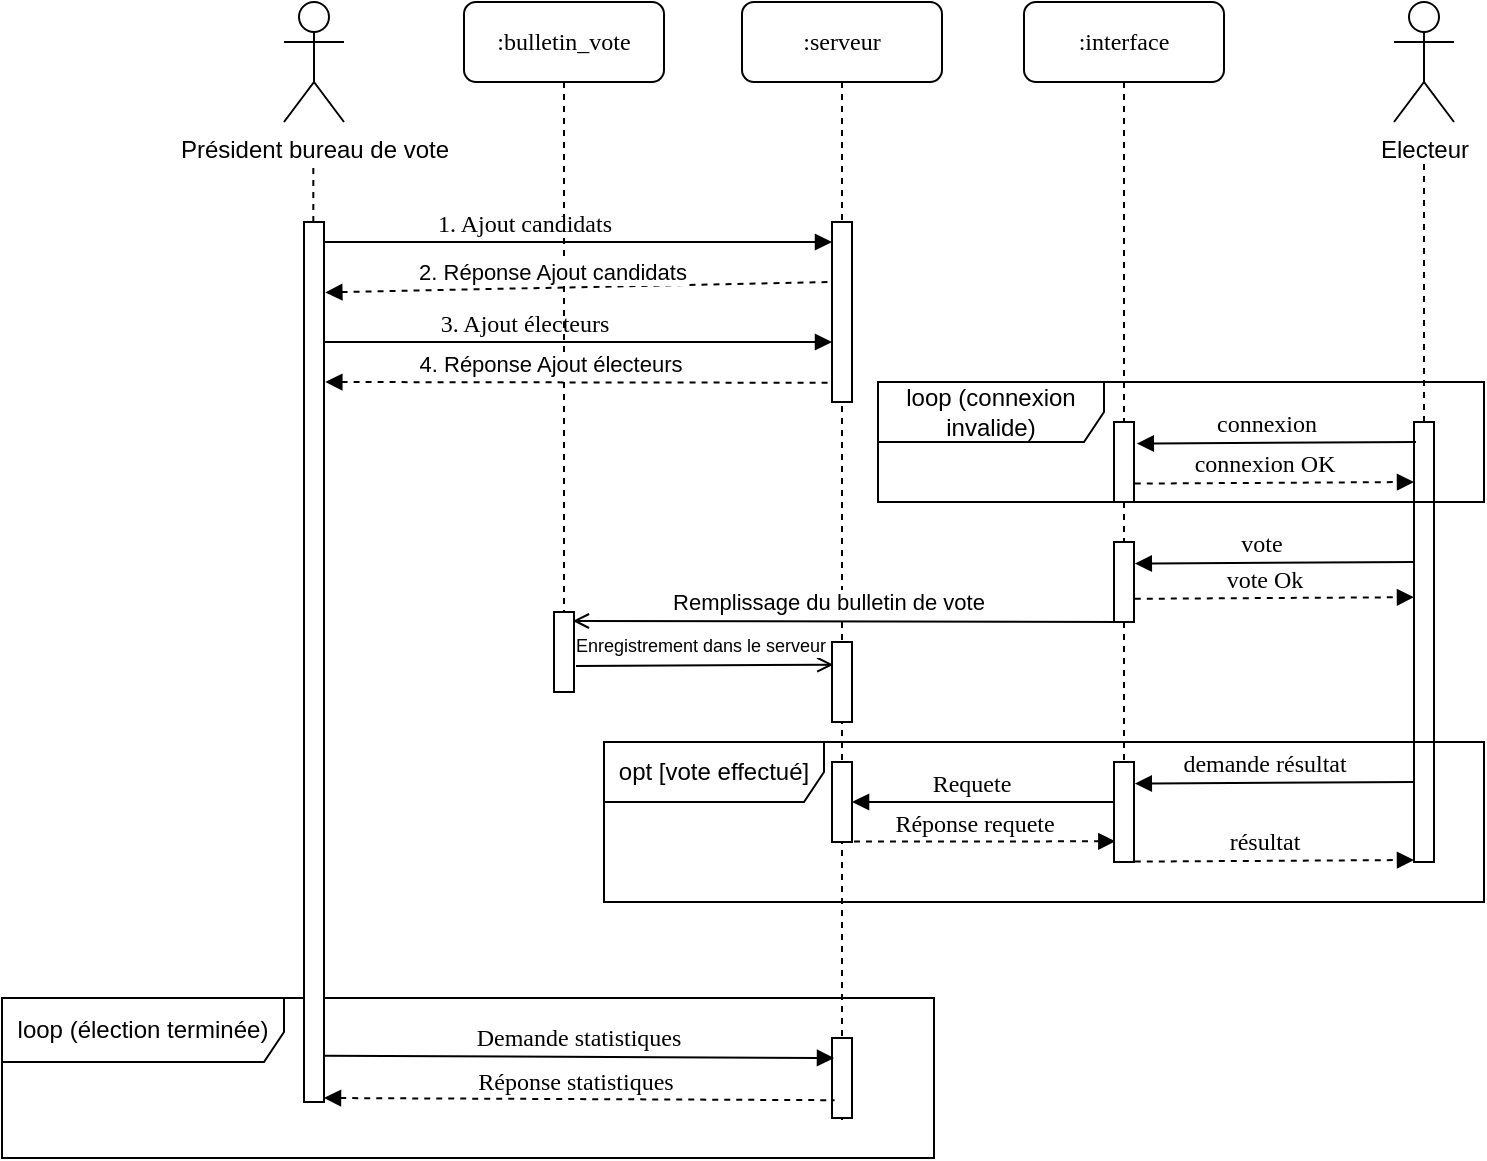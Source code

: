 <mxfile version="13.9.9" type="device"><diagram name="Page-1" id="13e1069c-82ec-6db2-03f1-153e76fe0fe0"><mxGraphModel dx="2193" dy="983" grid="1" gridSize="10" guides="1" tooltips="1" connect="1" arrows="1" fold="1" page="1" pageScale="1" pageWidth="1100" pageHeight="850" background="#ffffff" math="0" shadow="0"><root><mxCell id="0"/><mxCell id="1" parent="0"/><mxCell id="cpVJkndnbCMHp4B4UY3e-47" value="" style="group" vertex="1" connectable="0" parent="1"><mxGeometry x="450" y="80" width="600" height="560" as="geometry"/></mxCell><mxCell id="7baba1c4bc27f4b0-4" value=":bulletin_vote" style="shape=umlLifeline;perimeter=lifelinePerimeter;whiteSpace=wrap;html=1;container=1;collapsible=0;recursiveResize=0;outlineConnect=0;rounded=1;shadow=0;comic=0;labelBackgroundColor=none;strokeWidth=1;fontFamily=Verdana;fontSize=12;align=center;" parent="cpVJkndnbCMHp4B4UY3e-47" vertex="1"><mxGeometry x="90" width="100" height="340" as="geometry"/></mxCell><mxCell id="cpVJkndnbCMHp4B4UY3e-29" value="" style="html=1;points=[];perimeter=orthogonalPerimeter;rounded=0;shadow=0;comic=0;labelBackgroundColor=none;strokeWidth=1;fontFamily=Verdana;fontSize=12;align=center;" vertex="1" parent="7baba1c4bc27f4b0-4"><mxGeometry x="45" y="305" width="10" height="40" as="geometry"/></mxCell><mxCell id="7baba1c4bc27f4b0-5" value=":serveur" style="shape=umlLifeline;perimeter=lifelinePerimeter;whiteSpace=wrap;html=1;container=1;collapsible=0;recursiveResize=0;outlineConnect=0;rounded=1;shadow=0;comic=0;labelBackgroundColor=none;strokeWidth=1;fontFamily=Verdana;fontSize=12;align=center;" parent="cpVJkndnbCMHp4B4UY3e-47" vertex="1"><mxGeometry x="229" width="100" height="560" as="geometry"/></mxCell><mxCell id="cpVJkndnbCMHp4B4UY3e-33" value="" style="html=1;points=[];perimeter=orthogonalPerimeter;rounded=0;shadow=0;comic=0;labelBackgroundColor=none;strokeWidth=1;fontFamily=Verdana;fontSize=12;align=center;" vertex="1" parent="7baba1c4bc27f4b0-5"><mxGeometry x="45" y="320" width="10" height="40" as="geometry"/></mxCell><mxCell id="cpVJkndnbCMHp4B4UY3e-38" value="" style="html=1;points=[];perimeter=orthogonalPerimeter;rounded=0;shadow=0;comic=0;labelBackgroundColor=none;strokeWidth=1;fontFamily=Verdana;fontSize=12;align=center;" vertex="1" parent="7baba1c4bc27f4b0-5"><mxGeometry x="45" y="380" width="10" height="40" as="geometry"/></mxCell><mxCell id="cpVJkndnbCMHp4B4UY3e-40" value="" style="html=1;points=[];perimeter=orthogonalPerimeter;rounded=0;shadow=0;comic=0;labelBackgroundColor=none;strokeWidth=1;fontFamily=Verdana;fontSize=12;align=center;" vertex="1" parent="7baba1c4bc27f4b0-5"><mxGeometry x="45" y="518" width="10" height="40" as="geometry"/></mxCell><mxCell id="cpVJkndnbCMHp4B4UY3e-45" value="loop (élection terminée)" style="shape=umlFrame;whiteSpace=wrap;html=1;width=141;height=32;" vertex="1" parent="7baba1c4bc27f4b0-5"><mxGeometry x="-370" y="498" width="466" height="80" as="geometry"/></mxCell><mxCell id="7baba1c4bc27f4b0-6" value=":interface" style="shape=umlLifeline;perimeter=lifelinePerimeter;whiteSpace=wrap;html=1;container=1;collapsible=0;recursiveResize=0;outlineConnect=0;rounded=1;shadow=0;comic=0;labelBackgroundColor=none;strokeWidth=1;fontFamily=Verdana;fontSize=12;align=center;" parent="cpVJkndnbCMHp4B4UY3e-47" vertex="1"><mxGeometry x="370" width="100" height="430" as="geometry"/></mxCell><mxCell id="cpVJkndnbCMHp4B4UY3e-15" value="" style="html=1;points=[];perimeter=orthogonalPerimeter;rounded=0;shadow=0;comic=0;labelBackgroundColor=none;strokeWidth=1;fontFamily=Verdana;fontSize=12;align=center;" vertex="1" parent="7baba1c4bc27f4b0-6"><mxGeometry x="45" y="210" width="10" height="40" as="geometry"/></mxCell><mxCell id="cpVJkndnbCMHp4B4UY3e-25" value="" style="html=1;points=[];perimeter=orthogonalPerimeter;rounded=0;shadow=0;comic=0;labelBackgroundColor=none;strokeWidth=1;fontFamily=Verdana;fontSize=12;align=center;" vertex="1" parent="7baba1c4bc27f4b0-6"><mxGeometry x="45" y="270" width="10" height="40" as="geometry"/></mxCell><mxCell id="cpVJkndnbCMHp4B4UY3e-34" value="" style="html=1;points=[];perimeter=orthogonalPerimeter;rounded=0;shadow=0;comic=0;labelBackgroundColor=none;strokeWidth=1;fontFamily=Verdana;fontSize=12;align=center;" vertex="1" parent="7baba1c4bc27f4b0-6"><mxGeometry x="45" y="380" width="10" height="50" as="geometry"/></mxCell><mxCell id="7baba1c4bc27f4b0-19" value="" style="html=1;points=[];perimeter=orthogonalPerimeter;rounded=0;shadow=0;comic=0;labelBackgroundColor=none;strokeWidth=1;fontFamily=Verdana;fontSize=12;align=center;" parent="cpVJkndnbCMHp4B4UY3e-47" vertex="1"><mxGeometry x="274" y="110" width="10" height="90" as="geometry"/></mxCell><mxCell id="7baba1c4bc27f4b0-29" value="Demande statistiques" style="html=1;verticalAlign=bottom;endArrow=block;labelBackgroundColor=none;fontFamily=Verdana;fontSize=12;elbow=vertical;exitX=0.871;exitY=0.97;exitDx=0;exitDy=0;exitPerimeter=0;" parent="cpVJkndnbCMHp4B4UY3e-47" edge="1"><mxGeometry relative="1" as="geometry"><mxPoint x="19.71" y="526.9" as="sourcePoint"/><mxPoint x="275" y="528" as="targetPoint"/></mxGeometry></mxCell><mxCell id="cpVJkndnbCMHp4B4UY3e-1" value="Président bureau de vote" style="shape=umlActor;verticalLabelPosition=bottom;verticalAlign=top;html=1;outlineConnect=0;" vertex="1" parent="cpVJkndnbCMHp4B4UY3e-47"><mxGeometry width="30" height="60" as="geometry"/></mxCell><mxCell id="cpVJkndnbCMHp4B4UY3e-2" value="Electeur" style="shape=umlActor;verticalLabelPosition=bottom;verticalAlign=top;html=1;outlineConnect=0;" vertex="1" parent="cpVJkndnbCMHp4B4UY3e-47"><mxGeometry x="555" width="30" height="60" as="geometry"/></mxCell><mxCell id="cpVJkndnbCMHp4B4UY3e-3" value="" style="endArrow=none;dashed=1;html=1;" edge="1" parent="cpVJkndnbCMHp4B4UY3e-47"><mxGeometry width="50" height="50" relative="1" as="geometry"><mxPoint x="14.66" y="110" as="sourcePoint"/><mxPoint x="14.66" y="80" as="targetPoint"/></mxGeometry></mxCell><mxCell id="cpVJkndnbCMHp4B4UY3e-4" value="" style="html=1;points=[];perimeter=orthogonalPerimeter;rounded=0;shadow=0;comic=0;labelBackgroundColor=none;strokeWidth=1;fontFamily=Verdana;fontSize=12;align=center;" vertex="1" parent="cpVJkndnbCMHp4B4UY3e-47"><mxGeometry x="10" y="110" width="10" height="440" as="geometry"/></mxCell><mxCell id="cpVJkndnbCMHp4B4UY3e-5" value="1. Ajout candidats" style="html=1;verticalAlign=bottom;endArrow=block;labelBackgroundColor=none;fontFamily=Verdana;fontSize=12;" edge="1" parent="cpVJkndnbCMHp4B4UY3e-47" target="7baba1c4bc27f4b0-19"><mxGeometry x="-0.213" relative="1" as="geometry"><mxPoint x="20" y="120.0" as="sourcePoint"/><mxPoint x="270" y="120" as="targetPoint"/><mxPoint as="offset"/></mxGeometry></mxCell><mxCell id="cpVJkndnbCMHp4B4UY3e-6" value="" style="endArrow=none;dashed=1;html=1;startArrow=block;startFill=1;exitX=1.067;exitY=0.08;exitDx=0;exitDy=0;exitPerimeter=0;" edge="1" parent="cpVJkndnbCMHp4B4UY3e-47" source="cpVJkndnbCMHp4B4UY3e-4"><mxGeometry width="50" height="50" relative="1" as="geometry"><mxPoint x="34" y="140" as="sourcePoint"/><mxPoint x="274" y="140" as="targetPoint"/></mxGeometry></mxCell><mxCell id="cpVJkndnbCMHp4B4UY3e-7" value="2. Réponse Ajout candidats" style="edgeLabel;html=1;align=center;verticalAlign=middle;resizable=0;points=[];" vertex="1" connectable="0" parent="cpVJkndnbCMHp4B4UY3e-6"><mxGeometry x="-0.564" relative="1" as="geometry"><mxPoint x="58.05" y="-9.69" as="offset"/></mxGeometry></mxCell><mxCell id="cpVJkndnbCMHp4B4UY3e-8" value="3. Ajout électeurs" style="html=1;verticalAlign=bottom;endArrow=block;labelBackgroundColor=none;fontFamily=Verdana;fontSize=12;" edge="1" parent="cpVJkndnbCMHp4B4UY3e-47"><mxGeometry x="-0.213" relative="1" as="geometry"><mxPoint x="20" y="170" as="sourcePoint"/><mxPoint x="274" y="170" as="targetPoint"/><mxPoint as="offset"/></mxGeometry></mxCell><mxCell id="cpVJkndnbCMHp4B4UY3e-9" value="" style="endArrow=none;dashed=1;html=1;startArrow=block;startFill=1;exitX=1.067;exitY=0.08;exitDx=0;exitDy=0;exitPerimeter=0;" edge="1" parent="cpVJkndnbCMHp4B4UY3e-47"><mxGeometry width="50" height="50" relative="1" as="geometry"><mxPoint x="20.67" y="190" as="sourcePoint"/><mxPoint x="274.0" y="190.4" as="targetPoint"/></mxGeometry></mxCell><mxCell id="cpVJkndnbCMHp4B4UY3e-10" value="4. Réponse Ajout électeurs" style="edgeLabel;html=1;align=center;verticalAlign=middle;resizable=0;points=[];" vertex="1" connectable="0" parent="cpVJkndnbCMHp4B4UY3e-9"><mxGeometry x="-0.564" relative="1" as="geometry"><mxPoint x="57.05" y="-9.69" as="offset"/></mxGeometry></mxCell><mxCell id="cpVJkndnbCMHp4B4UY3e-11" value="" style="endArrow=none;dashed=1;html=1;" edge="1" parent="cpVJkndnbCMHp4B4UY3e-47" source="cpVJkndnbCMHp4B4UY3e-13"><mxGeometry width="50" height="50" relative="1" as="geometry"><mxPoint x="570" y="350" as="sourcePoint"/><mxPoint x="570" y="80" as="targetPoint"/></mxGeometry></mxCell><mxCell id="cpVJkndnbCMHp4B4UY3e-13" value="" style="html=1;points=[];perimeter=orthogonalPerimeter;rounded=0;shadow=0;comic=0;labelBackgroundColor=none;strokeWidth=1;fontFamily=Verdana;fontSize=12;align=center;" vertex="1" parent="cpVJkndnbCMHp4B4UY3e-47"><mxGeometry x="565" y="210" width="10" height="220" as="geometry"/></mxCell><mxCell id="cpVJkndnbCMHp4B4UY3e-17" value="connexion" style="html=1;verticalAlign=bottom;endArrow=none;labelBackgroundColor=none;fontFamily=Verdana;fontSize=12;endFill=0;startArrow=block;startFill=1;exitX=0.94;exitY=0.27;exitDx=0;exitDy=0;exitPerimeter=0;" edge="1" parent="cpVJkndnbCMHp4B4UY3e-47"><mxGeometry x="-0.074" relative="1" as="geometry"><mxPoint x="426.4" y="220.8" as="sourcePoint"/><mxPoint x="566" y="220" as="targetPoint"/><mxPoint as="offset"/></mxGeometry></mxCell><mxCell id="cpVJkndnbCMHp4B4UY3e-18" value="connexion OK" style="html=1;verticalAlign=bottom;endArrow=block;labelBackgroundColor=none;fontFamily=Verdana;fontSize=12;endFill=1;startArrow=none;startFill=0;exitX=0.94;exitY=0.27;exitDx=0;exitDy=0;exitPerimeter=0;dashed=1;" edge="1" parent="cpVJkndnbCMHp4B4UY3e-47"><mxGeometry x="-0.074" relative="1" as="geometry"><mxPoint x="425.4" y="240.8" as="sourcePoint"/><mxPoint x="565" y="240" as="targetPoint"/><mxPoint as="offset"/></mxGeometry></mxCell><mxCell id="cpVJkndnbCMHp4B4UY3e-26" value="vote&amp;nbsp;" style="html=1;verticalAlign=bottom;endArrow=none;labelBackgroundColor=none;fontFamily=Verdana;fontSize=12;endFill=0;startArrow=block;startFill=1;exitX=0.94;exitY=0.27;exitDx=0;exitDy=0;exitPerimeter=0;" edge="1" parent="cpVJkndnbCMHp4B4UY3e-47"><mxGeometry x="-0.074" relative="1" as="geometry"><mxPoint x="425.4" y="280.8" as="sourcePoint"/><mxPoint x="565" y="280" as="targetPoint"/><mxPoint as="offset"/></mxGeometry></mxCell><mxCell id="cpVJkndnbCMHp4B4UY3e-27" value="vote Ok" style="html=1;verticalAlign=bottom;endArrow=block;labelBackgroundColor=none;fontFamily=Verdana;fontSize=12;endFill=1;startArrow=none;startFill=0;exitX=0.94;exitY=0.27;exitDx=0;exitDy=0;exitPerimeter=0;dashed=1;" edge="1" parent="cpVJkndnbCMHp4B4UY3e-47"><mxGeometry x="-0.074" relative="1" as="geometry"><mxPoint x="425.4" y="298.4" as="sourcePoint"/><mxPoint x="565" y="297.6" as="targetPoint"/><mxPoint as="offset"/></mxGeometry></mxCell><mxCell id="cpVJkndnbCMHp4B4UY3e-28" value="" style="endArrow=open;html=1;endFill=0;exitX=0.5;exitY=0.975;exitDx=0;exitDy=0;exitPerimeter=0;entryX=0.943;entryY=0.112;entryDx=0;entryDy=0;entryPerimeter=0;" edge="1" parent="cpVJkndnbCMHp4B4UY3e-47" target="cpVJkndnbCMHp4B4UY3e-29"><mxGeometry width="50" height="50" relative="1" as="geometry"><mxPoint x="420" y="310" as="sourcePoint"/><mxPoint x="150" y="310" as="targetPoint"/></mxGeometry></mxCell><mxCell id="cpVJkndnbCMHp4B4UY3e-30" value="Remplissage du bulletin de vote" style="edgeLabel;html=1;align=center;verticalAlign=middle;resizable=0;points=[];fontSize=11;" vertex="1" connectable="0" parent="cpVJkndnbCMHp4B4UY3e-28"><mxGeometry x="0.082" relative="1" as="geometry"><mxPoint x="1" y="-10" as="offset"/></mxGeometry></mxCell><mxCell id="cpVJkndnbCMHp4B4UY3e-31" value="" style="endArrow=none;html=1;endFill=0;startArrow=open;startFill=0;exitX=0.067;exitY=0.233;exitDx=0;exitDy=0;exitPerimeter=0;" edge="1" parent="cpVJkndnbCMHp4B4UY3e-47"><mxGeometry width="50" height="50" relative="1" as="geometry"><mxPoint x="274.67" y="331.32" as="sourcePoint"/><mxPoint x="146" y="332" as="targetPoint"/></mxGeometry></mxCell><mxCell id="cpVJkndnbCMHp4B4UY3e-32" value="Enregistrement dans le serveur" style="edgeLabel;html=1;align=center;verticalAlign=middle;resizable=0;points=[];fontSize=9;" vertex="1" connectable="0" parent="cpVJkndnbCMHp4B4UY3e-31"><mxGeometry x="0.082" relative="1" as="geometry"><mxPoint x="3" y="-10" as="offset"/></mxGeometry></mxCell><mxCell id="cpVJkndnbCMHp4B4UY3e-35" value="demande résultat" style="html=1;verticalAlign=bottom;endArrow=none;labelBackgroundColor=none;fontFamily=Verdana;fontSize=12;endFill=0;startArrow=block;startFill=1;exitX=0.94;exitY=0.27;exitDx=0;exitDy=0;exitPerimeter=0;" edge="1" parent="cpVJkndnbCMHp4B4UY3e-47"><mxGeometry x="-0.074" relative="1" as="geometry"><mxPoint x="425.4" y="390.8" as="sourcePoint"/><mxPoint x="565" y="390" as="targetPoint"/><mxPoint as="offset"/></mxGeometry></mxCell><mxCell id="cpVJkndnbCMHp4B4UY3e-36" value="résultat" style="html=1;verticalAlign=bottom;endArrow=block;labelBackgroundColor=none;fontFamily=Verdana;fontSize=12;endFill=1;startArrow=none;startFill=0;exitX=0.94;exitY=0.27;exitDx=0;exitDy=0;exitPerimeter=0;dashed=1;" edge="1" parent="cpVJkndnbCMHp4B4UY3e-47"><mxGeometry x="-0.074" relative="1" as="geometry"><mxPoint x="425.4" y="429.8" as="sourcePoint"/><mxPoint x="565" y="429" as="targetPoint"/><mxPoint as="offset"/></mxGeometry></mxCell><mxCell id="cpVJkndnbCMHp4B4UY3e-37" value="Requete&amp;nbsp;" style="html=1;verticalAlign=bottom;endArrow=none;labelBackgroundColor=none;fontFamily=Verdana;fontSize=12;endFill=0;startArrow=block;startFill=1;" edge="1" parent="cpVJkndnbCMHp4B4UY3e-47"><mxGeometry x="-0.074" relative="1" as="geometry"><mxPoint x="284.024" y="400" as="sourcePoint"/><mxPoint x="415" y="400" as="targetPoint"/><mxPoint as="offset"/></mxGeometry></mxCell><mxCell id="cpVJkndnbCMHp4B4UY3e-39" value="Réponse requete" style="html=1;verticalAlign=bottom;endArrow=block;labelBackgroundColor=none;fontFamily=Verdana;fontSize=12;endFill=1;startArrow=none;startFill=0;exitX=0.94;exitY=0.27;exitDx=0;exitDy=0;exitPerimeter=0;dashed=1;entryX=0.067;entryY=0.813;entryDx=0;entryDy=0;entryPerimeter=0;" edge="1" parent="cpVJkndnbCMHp4B4UY3e-47"><mxGeometry x="-0.074" relative="1" as="geometry"><mxPoint x="285.0" y="419.8" as="sourcePoint"/><mxPoint x="415.67" y="419.65" as="targetPoint"/><mxPoint as="offset"/></mxGeometry></mxCell><mxCell id="cpVJkndnbCMHp4B4UY3e-41" value="Réponse statistiques&amp;nbsp;" style="html=1;verticalAlign=bottom;endArrow=none;labelBackgroundColor=none;fontFamily=Verdana;fontSize=12;elbow=vertical;exitX=0.871;exitY=0.97;exitDx=0;exitDy=0;exitPerimeter=0;startArrow=block;startFill=1;endFill=0;rounded=0;dashed=1;" edge="1" parent="cpVJkndnbCMHp4B4UY3e-47"><mxGeometry relative="1" as="geometry"><mxPoint x="20.0" y="548.0" as="sourcePoint"/><mxPoint x="275.29" y="549.1" as="targetPoint"/></mxGeometry></mxCell><mxCell id="cpVJkndnbCMHp4B4UY3e-44" value="opt [vote effectué]" style="shape=umlFrame;whiteSpace=wrap;html=1;width=110;height=30;" vertex="1" parent="cpVJkndnbCMHp4B4UY3e-47"><mxGeometry x="160" y="370" width="440" height="80" as="geometry"/></mxCell><mxCell id="cpVJkndnbCMHp4B4UY3e-46" value="loop (connexion invalide)" style="shape=umlFrame;whiteSpace=wrap;html=1;width=113;height=30;" vertex="1" parent="cpVJkndnbCMHp4B4UY3e-47"><mxGeometry x="297" y="190" width="303" height="60" as="geometry"/></mxCell></root></mxGraphModel></diagram></mxfile>